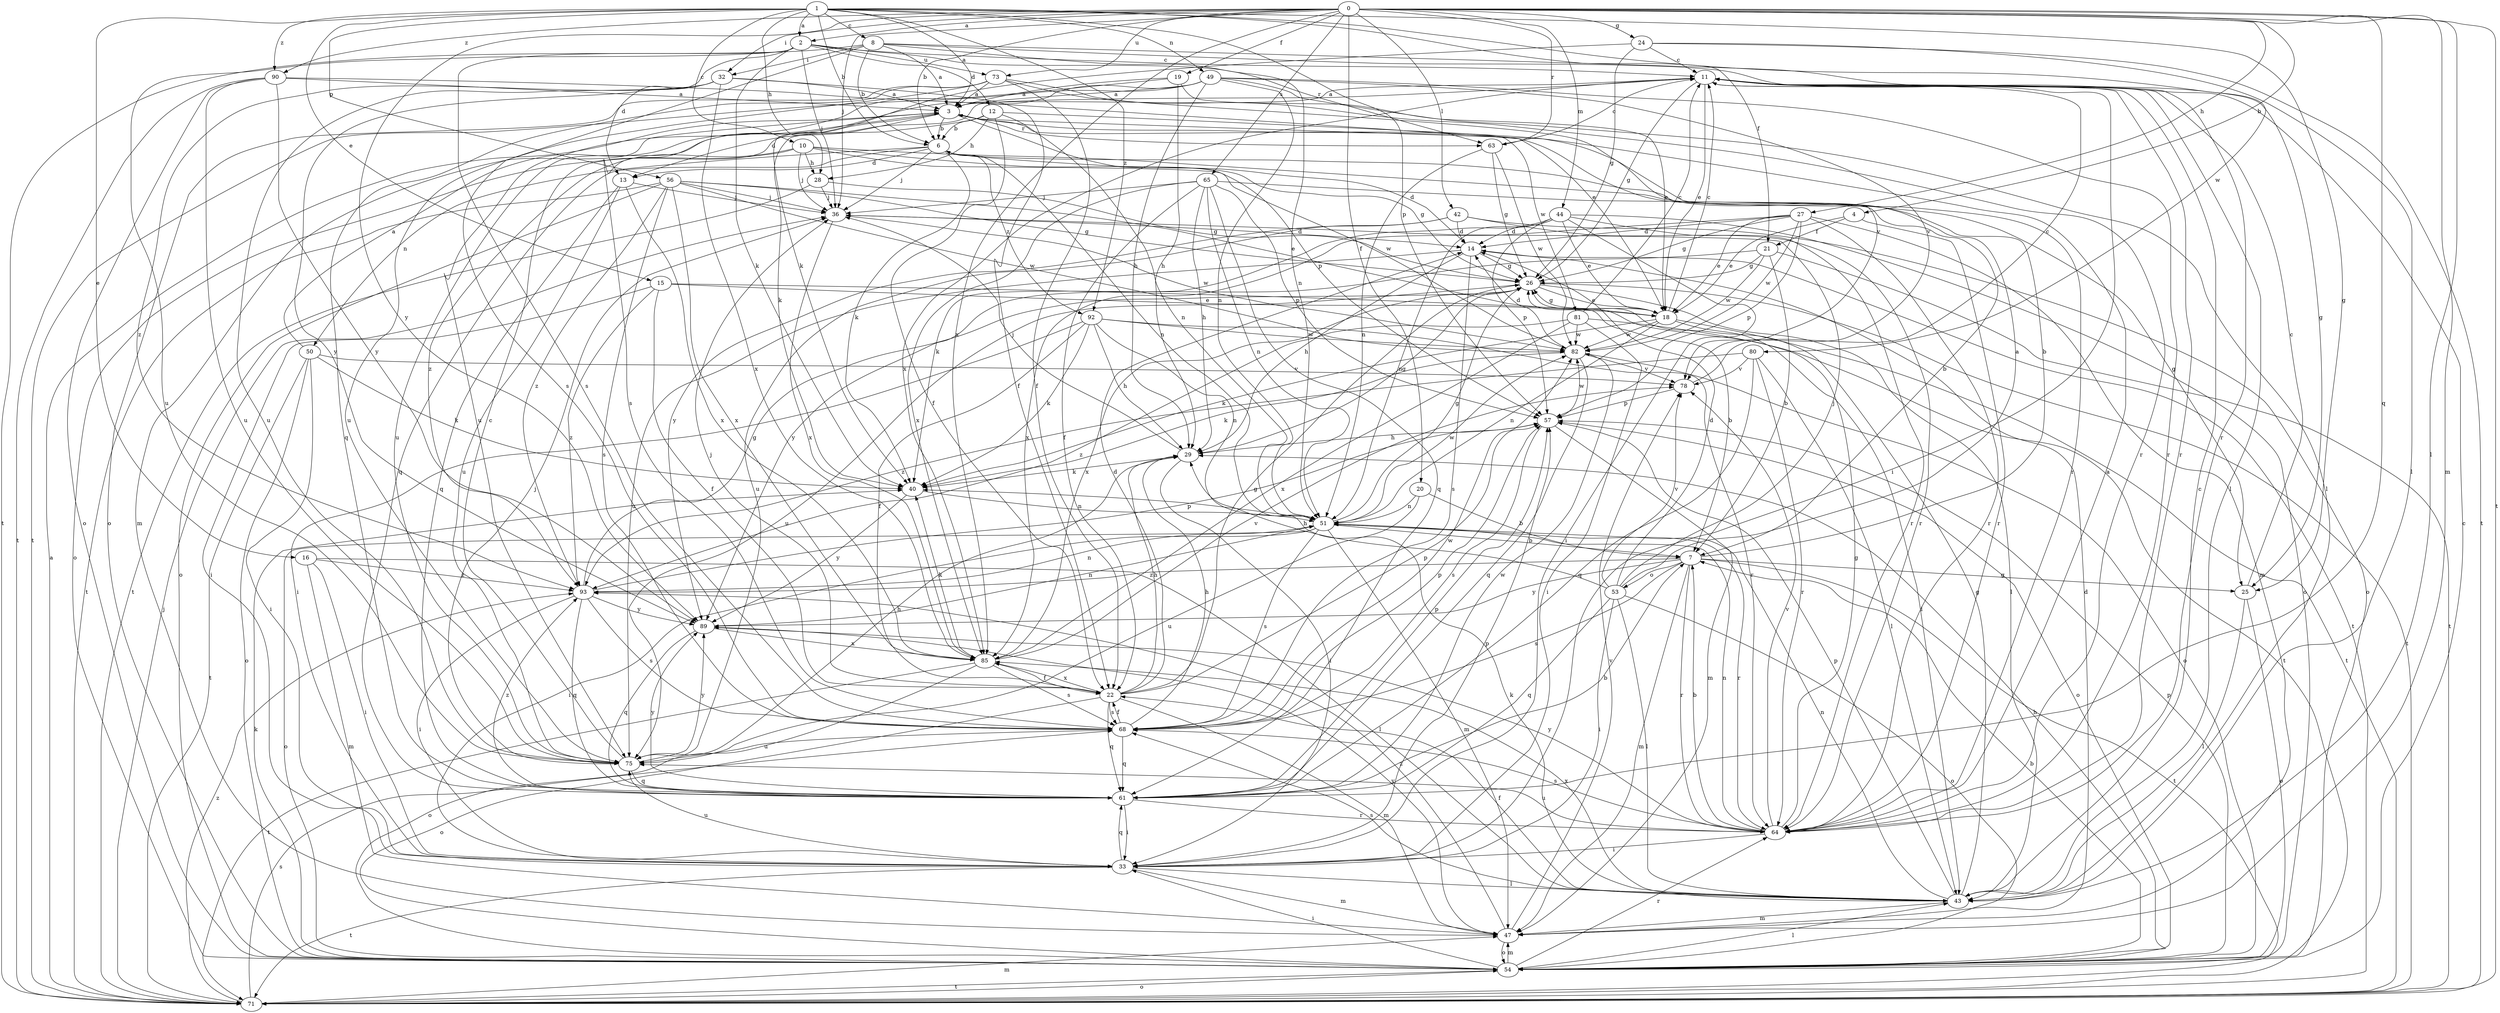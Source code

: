strict digraph  {
0;
1;
2;
3;
4;
6;
7;
8;
10;
11;
12;
13;
14;
15;
16;
18;
19;
20;
21;
22;
24;
25;
26;
27;
28;
29;
32;
33;
36;
40;
42;
43;
44;
47;
49;
50;
51;
53;
54;
56;
57;
61;
63;
64;
65;
68;
71;
73;
75;
78;
80;
81;
82;
85;
89;
90;
92;
93;
0 -> 2  [label=a];
0 -> 4  [label=b];
0 -> 6  [label=b];
0 -> 19  [label=f];
0 -> 20  [label=f];
0 -> 24  [label=g];
0 -> 27  [label=h];
0 -> 32  [label=i];
0 -> 36  [label=j];
0 -> 42  [label=l];
0 -> 43  [label=l];
0 -> 44  [label=m];
0 -> 47  [label=m];
0 -> 61  [label=q];
0 -> 63  [label=r];
0 -> 65  [label=s];
0 -> 71  [label=t];
0 -> 73  [label=u];
0 -> 85  [label=x];
0 -> 89  [label=y];
0 -> 90  [label=z];
1 -> 2  [label=a];
1 -> 3  [label=a];
1 -> 6  [label=b];
1 -> 8  [label=c];
1 -> 10  [label=c];
1 -> 15  [label=e];
1 -> 16  [label=e];
1 -> 21  [label=f];
1 -> 25  [label=g];
1 -> 28  [label=h];
1 -> 49  [label=n];
1 -> 56  [label=p];
1 -> 57  [label=p];
1 -> 80  [label=w];
1 -> 90  [label=z];
1 -> 92  [label=z];
2 -> 11  [label=c];
2 -> 12  [label=d];
2 -> 13  [label=d];
2 -> 36  [label=j];
2 -> 40  [label=k];
2 -> 63  [label=r];
2 -> 68  [label=s];
2 -> 73  [label=u];
2 -> 75  [label=u];
3 -> 6  [label=b];
3 -> 13  [label=d];
3 -> 47  [label=m];
3 -> 57  [label=p];
3 -> 63  [label=r];
3 -> 75  [label=u];
3 -> 81  [label=w];
4 -> 18  [label=e];
4 -> 21  [label=f];
4 -> 64  [label=r];
6 -> 13  [label=d];
6 -> 14  [label=d];
6 -> 36  [label=j];
6 -> 40  [label=k];
6 -> 50  [label=n];
6 -> 51  [label=n];
6 -> 61  [label=q];
6 -> 92  [label=z];
7 -> 6  [label=b];
7 -> 25  [label=g];
7 -> 47  [label=m];
7 -> 53  [label=o];
7 -> 64  [label=r];
7 -> 68  [label=s];
7 -> 71  [label=t];
7 -> 89  [label=y];
7 -> 93  [label=z];
8 -> 3  [label=a];
8 -> 6  [label=b];
8 -> 25  [label=g];
8 -> 32  [label=i];
8 -> 51  [label=n];
8 -> 64  [label=r];
8 -> 68  [label=s];
8 -> 71  [label=t];
10 -> 25  [label=g];
10 -> 26  [label=g];
10 -> 28  [label=h];
10 -> 36  [label=j];
10 -> 54  [label=o];
10 -> 82  [label=w];
10 -> 93  [label=z];
11 -> 3  [label=a];
11 -> 18  [label=e];
11 -> 26  [label=g];
11 -> 33  [label=i];
11 -> 43  [label=l];
11 -> 64  [label=r];
11 -> 85  [label=x];
12 -> 6  [label=b];
12 -> 22  [label=f];
12 -> 28  [label=h];
12 -> 40  [label=k];
12 -> 51  [label=n];
12 -> 64  [label=r];
13 -> 36  [label=j];
13 -> 61  [label=q];
13 -> 75  [label=u];
13 -> 85  [label=x];
14 -> 26  [label=g];
14 -> 29  [label=h];
14 -> 68  [label=s];
14 -> 71  [label=t];
14 -> 75  [label=u];
15 -> 7  [label=b];
15 -> 18  [label=e];
15 -> 22  [label=f];
15 -> 33  [label=i];
15 -> 93  [label=z];
16 -> 33  [label=i];
16 -> 43  [label=l];
16 -> 47  [label=m];
16 -> 93  [label=z];
18 -> 11  [label=c];
18 -> 26  [label=g];
18 -> 40  [label=k];
18 -> 43  [label=l];
18 -> 51  [label=n];
18 -> 71  [label=t];
18 -> 82  [label=w];
19 -> 3  [label=a];
19 -> 29  [label=h];
19 -> 43  [label=l];
19 -> 75  [label=u];
20 -> 7  [label=b];
20 -> 51  [label=n];
20 -> 75  [label=u];
21 -> 7  [label=b];
21 -> 26  [label=g];
21 -> 71  [label=t];
21 -> 82  [label=w];
21 -> 89  [label=y];
22 -> 14  [label=d];
22 -> 26  [label=g];
22 -> 29  [label=h];
22 -> 36  [label=j];
22 -> 47  [label=m];
22 -> 54  [label=o];
22 -> 57  [label=p];
22 -> 61  [label=q];
22 -> 68  [label=s];
22 -> 85  [label=x];
24 -> 11  [label=c];
24 -> 26  [label=g];
24 -> 40  [label=k];
24 -> 43  [label=l];
24 -> 71  [label=t];
25 -> 11  [label=c];
25 -> 43  [label=l];
25 -> 54  [label=o];
26 -> 18  [label=e];
26 -> 43  [label=l];
26 -> 71  [label=t];
26 -> 75  [label=u];
26 -> 85  [label=x];
27 -> 14  [label=d];
27 -> 18  [label=e];
27 -> 26  [label=g];
27 -> 47  [label=m];
27 -> 57  [label=p];
27 -> 64  [label=r];
27 -> 82  [label=w];
27 -> 85  [label=x];
28 -> 26  [label=g];
28 -> 36  [label=j];
28 -> 71  [label=t];
29 -> 26  [label=g];
29 -> 33  [label=i];
29 -> 36  [label=j];
29 -> 40  [label=k];
32 -> 3  [label=a];
32 -> 22  [label=f];
32 -> 75  [label=u];
32 -> 85  [label=x];
32 -> 89  [label=y];
32 -> 93  [label=z];
33 -> 43  [label=l];
33 -> 47  [label=m];
33 -> 57  [label=p];
33 -> 61  [label=q];
33 -> 71  [label=t];
33 -> 75  [label=u];
36 -> 14  [label=d];
36 -> 82  [label=w];
36 -> 85  [label=x];
40 -> 51  [label=n];
40 -> 89  [label=y];
42 -> 14  [label=d];
42 -> 54  [label=o];
42 -> 64  [label=r];
42 -> 75  [label=u];
42 -> 89  [label=y];
43 -> 11  [label=c];
43 -> 22  [label=f];
43 -> 26  [label=g];
43 -> 40  [label=k];
43 -> 47  [label=m];
43 -> 51  [label=n];
43 -> 57  [label=p];
43 -> 68  [label=s];
43 -> 85  [label=x];
44 -> 14  [label=d];
44 -> 18  [label=e];
44 -> 33  [label=i];
44 -> 40  [label=k];
44 -> 51  [label=n];
44 -> 54  [label=o];
44 -> 57  [label=p];
44 -> 64  [label=r];
47 -> 14  [label=d];
47 -> 54  [label=o];
47 -> 78  [label=v];
47 -> 89  [label=y];
47 -> 93  [label=z];
49 -> 3  [label=a];
49 -> 18  [label=e];
49 -> 29  [label=h];
49 -> 51  [label=n];
49 -> 64  [label=r];
49 -> 68  [label=s];
49 -> 71  [label=t];
49 -> 78  [label=v];
50 -> 3  [label=a];
50 -> 33  [label=i];
50 -> 40  [label=k];
50 -> 54  [label=o];
50 -> 71  [label=t];
50 -> 78  [label=v];
51 -> 7  [label=b];
51 -> 26  [label=g];
51 -> 33  [label=i];
51 -> 47  [label=m];
51 -> 54  [label=o];
51 -> 64  [label=r];
51 -> 68  [label=s];
51 -> 82  [label=w];
53 -> 3  [label=a];
53 -> 14  [label=d];
53 -> 29  [label=h];
53 -> 33  [label=i];
53 -> 36  [label=j];
53 -> 43  [label=l];
53 -> 54  [label=o];
53 -> 61  [label=q];
53 -> 78  [label=v];
54 -> 7  [label=b];
54 -> 11  [label=c];
54 -> 29  [label=h];
54 -> 33  [label=i];
54 -> 40  [label=k];
54 -> 43  [label=l];
54 -> 47  [label=m];
54 -> 57  [label=p];
54 -> 64  [label=r];
54 -> 71  [label=t];
56 -> 18  [label=e];
56 -> 26  [label=g];
56 -> 36  [label=j];
56 -> 54  [label=o];
56 -> 68  [label=s];
56 -> 71  [label=t];
56 -> 82  [label=w];
56 -> 85  [label=x];
56 -> 93  [label=z];
57 -> 29  [label=h];
57 -> 47  [label=m];
57 -> 54  [label=o];
57 -> 68  [label=s];
57 -> 82  [label=w];
61 -> 7  [label=b];
61 -> 33  [label=i];
61 -> 57  [label=p];
61 -> 64  [label=r];
61 -> 82  [label=w];
61 -> 89  [label=y];
61 -> 93  [label=z];
63 -> 11  [label=c];
63 -> 26  [label=g];
63 -> 51  [label=n];
63 -> 82  [label=w];
64 -> 3  [label=a];
64 -> 7  [label=b];
64 -> 26  [label=g];
64 -> 33  [label=i];
64 -> 51  [label=n];
64 -> 68  [label=s];
64 -> 75  [label=u];
64 -> 78  [label=v];
64 -> 89  [label=y];
65 -> 7  [label=b];
65 -> 22  [label=f];
65 -> 29  [label=h];
65 -> 36  [label=j];
65 -> 51  [label=n];
65 -> 57  [label=p];
65 -> 61  [label=q];
65 -> 85  [label=x];
68 -> 22  [label=f];
68 -> 29  [label=h];
68 -> 57  [label=p];
68 -> 61  [label=q];
68 -> 75  [label=u];
68 -> 82  [label=w];
71 -> 3  [label=a];
71 -> 36  [label=j];
71 -> 47  [label=m];
71 -> 54  [label=o];
71 -> 68  [label=s];
71 -> 93  [label=z];
73 -> 3  [label=a];
73 -> 22  [label=f];
73 -> 54  [label=o];
73 -> 61  [label=q];
73 -> 64  [label=r];
73 -> 75  [label=u];
73 -> 78  [label=v];
75 -> 11  [label=c];
75 -> 29  [label=h];
75 -> 36  [label=j];
75 -> 61  [label=q];
75 -> 89  [label=y];
78 -> 11  [label=c];
78 -> 57  [label=p];
80 -> 43  [label=l];
80 -> 61  [label=q];
80 -> 64  [label=r];
80 -> 78  [label=v];
80 -> 93  [label=z];
81 -> 11  [label=c];
81 -> 33  [label=i];
81 -> 71  [label=t];
81 -> 82  [label=w];
81 -> 85  [label=x];
81 -> 93  [label=z];
82 -> 14  [label=d];
82 -> 40  [label=k];
82 -> 54  [label=o];
82 -> 61  [label=q];
82 -> 78  [label=v];
85 -> 22  [label=f];
85 -> 40  [label=k];
85 -> 54  [label=o];
85 -> 68  [label=s];
85 -> 71  [label=t];
85 -> 78  [label=v];
89 -> 51  [label=n];
89 -> 61  [label=q];
89 -> 85  [label=x];
90 -> 3  [label=a];
90 -> 18  [label=e];
90 -> 54  [label=o];
90 -> 71  [label=t];
90 -> 75  [label=u];
90 -> 89  [label=y];
92 -> 22  [label=f];
92 -> 29  [label=h];
92 -> 33  [label=i];
92 -> 40  [label=k];
92 -> 51  [label=n];
92 -> 64  [label=r];
92 -> 82  [label=w];
93 -> 26  [label=g];
93 -> 33  [label=i];
93 -> 51  [label=n];
93 -> 57  [label=p];
93 -> 61  [label=q];
93 -> 68  [label=s];
93 -> 89  [label=y];
}

